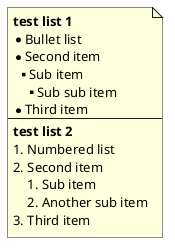 @startuml
note as n
**test list 1**
* Bullet list
* Second item
** Sub item
*** Sub sub item
* Third item
----
**test list 2**
# Numbered list
# Second item
## Sub item
## Another sub item
# Third item
end note
@enduml


